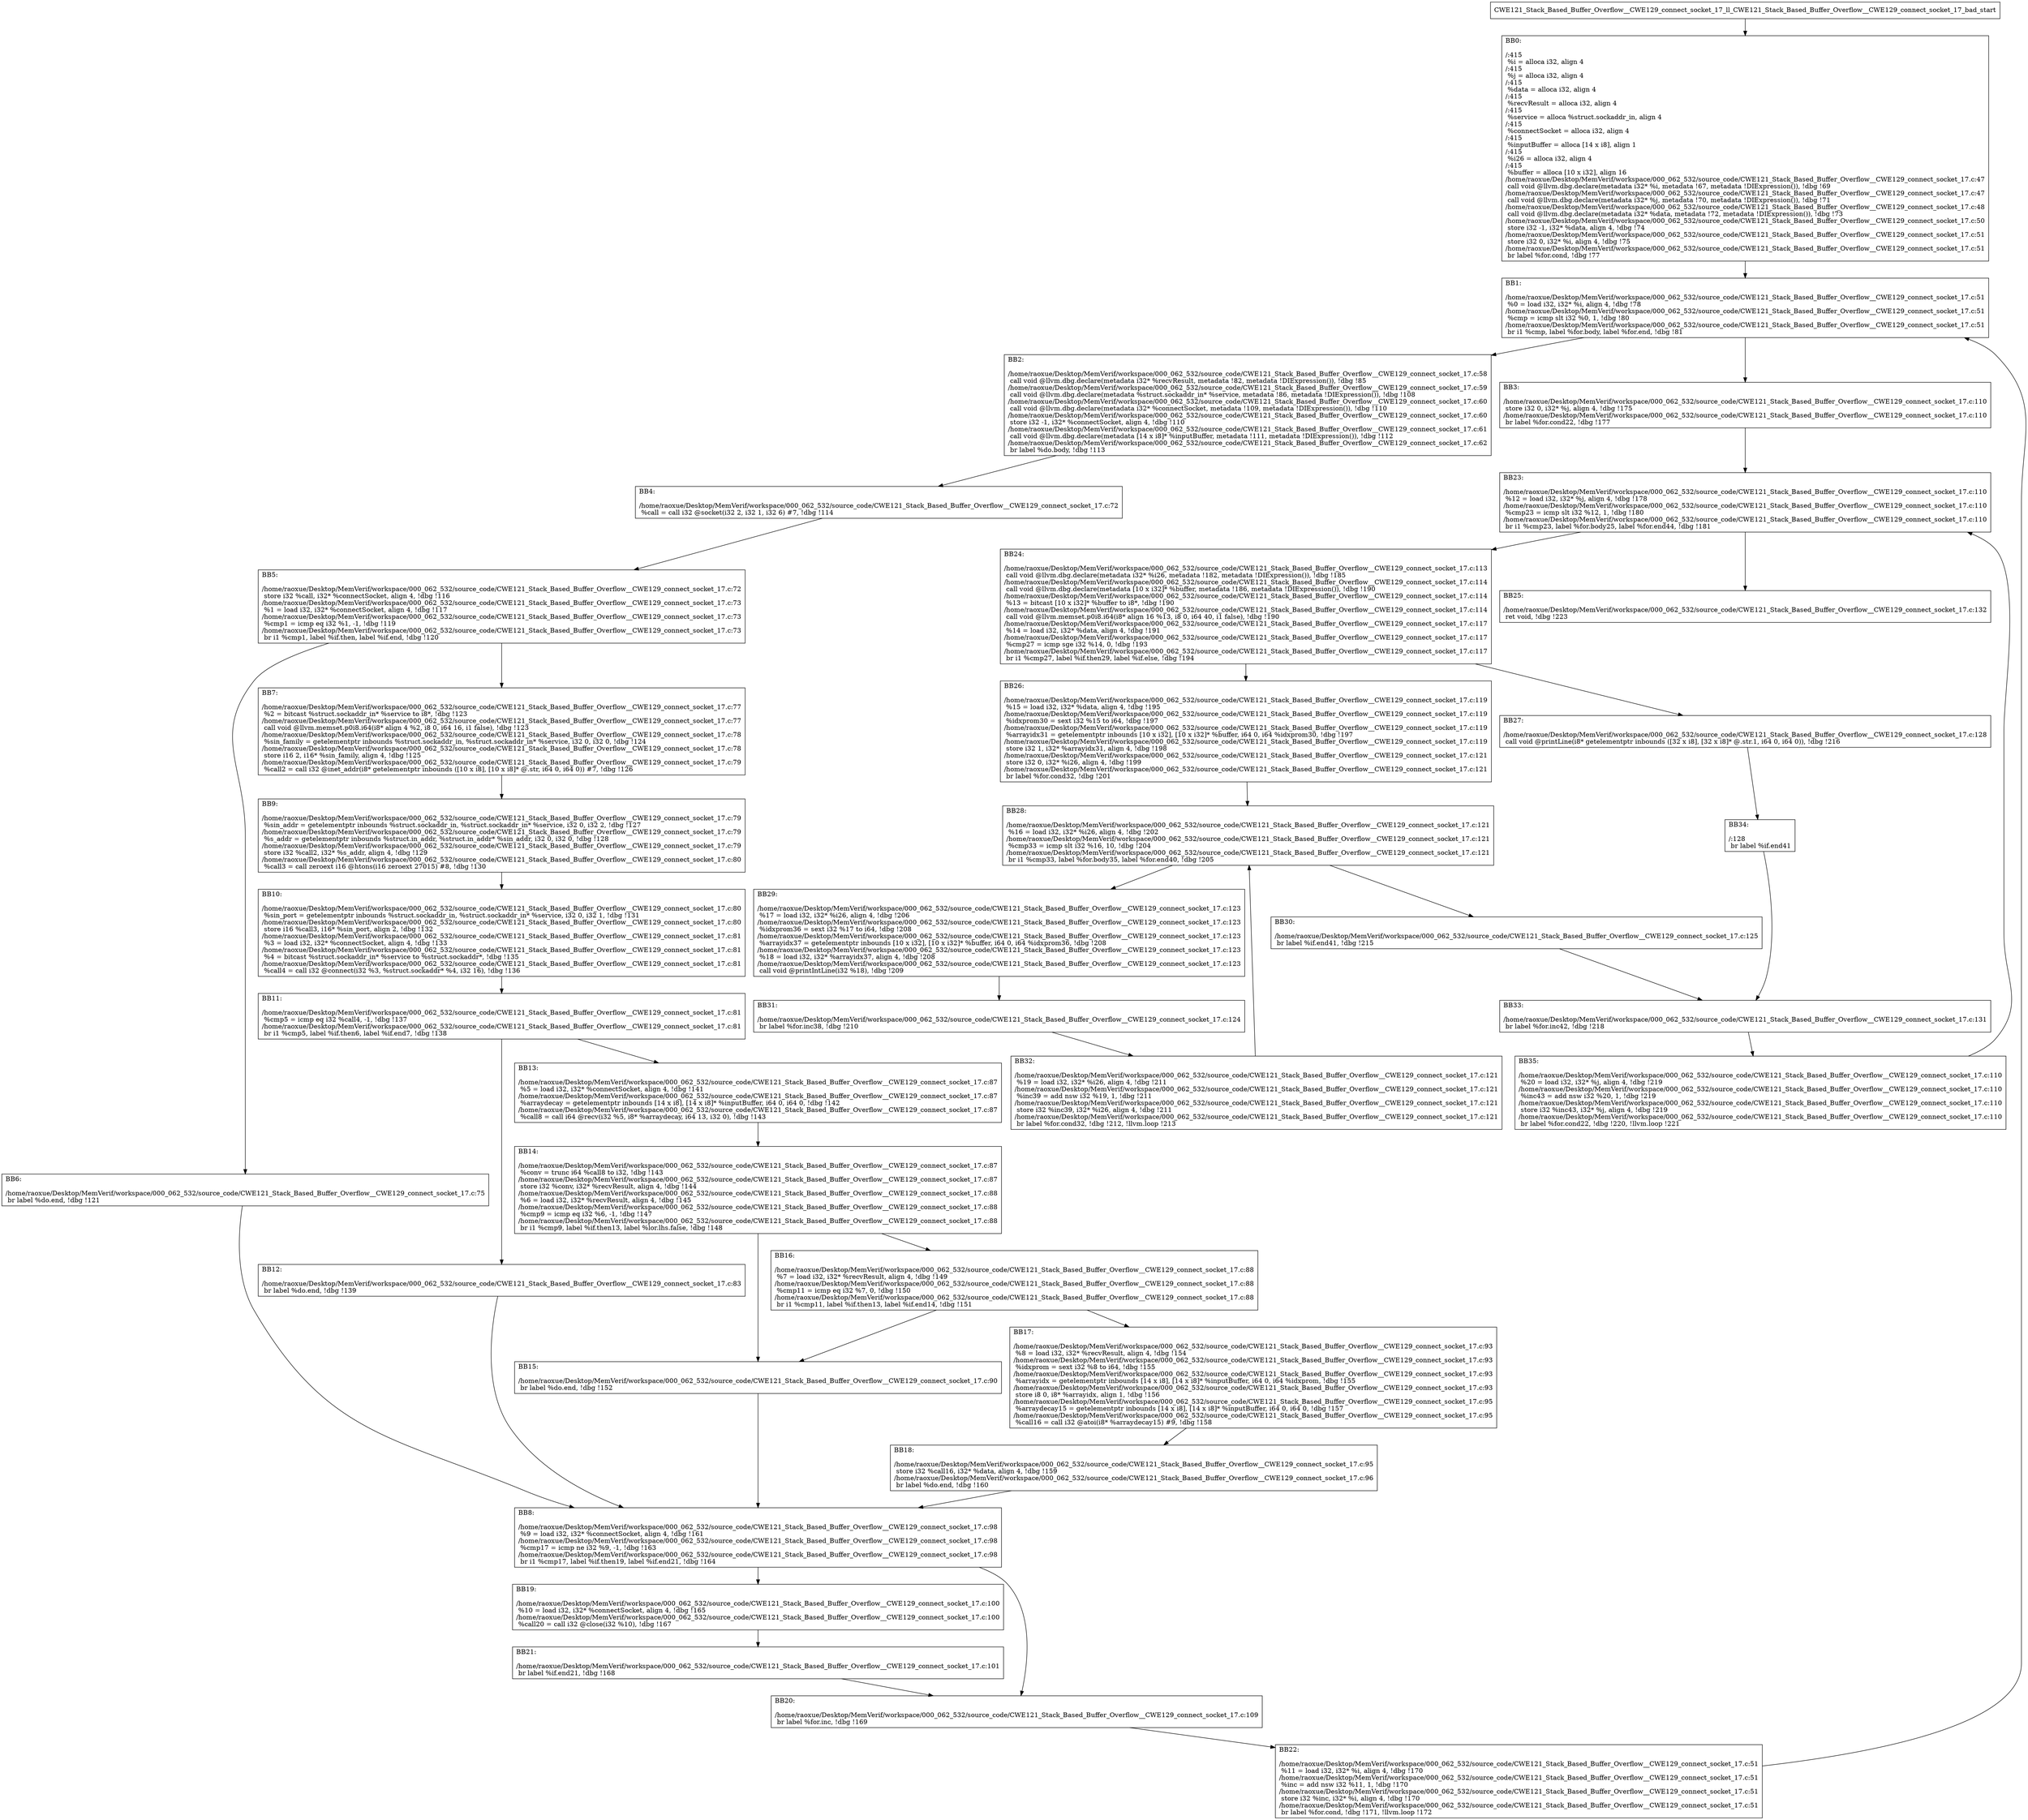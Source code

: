 digraph "CFG for'CWE121_Stack_Based_Buffer_Overflow__CWE129_connect_socket_17_ll_CWE121_Stack_Based_Buffer_Overflow__CWE129_connect_socket_17_bad' function" {
	BBCWE121_Stack_Based_Buffer_Overflow__CWE129_connect_socket_17_ll_CWE121_Stack_Based_Buffer_Overflow__CWE129_connect_socket_17_bad_start[shape=record,label="{CWE121_Stack_Based_Buffer_Overflow__CWE129_connect_socket_17_ll_CWE121_Stack_Based_Buffer_Overflow__CWE129_connect_socket_17_bad_start}"];
	BBCWE121_Stack_Based_Buffer_Overflow__CWE129_connect_socket_17_ll_CWE121_Stack_Based_Buffer_Overflow__CWE129_connect_socket_17_bad_start-> CWE121_Stack_Based_Buffer_Overflow__CWE129_connect_socket_17_ll_CWE121_Stack_Based_Buffer_Overflow__CWE129_connect_socket_17_badBB0;
	CWE121_Stack_Based_Buffer_Overflow__CWE129_connect_socket_17_ll_CWE121_Stack_Based_Buffer_Overflow__CWE129_connect_socket_17_badBB0 [shape=record, label="{BB0:\l\l/:415\l
  %i = alloca i32, align 4\l
/:415\l
  %j = alloca i32, align 4\l
/:415\l
  %data = alloca i32, align 4\l
/:415\l
  %recvResult = alloca i32, align 4\l
/:415\l
  %service = alloca %struct.sockaddr_in, align 4\l
/:415\l
  %connectSocket = alloca i32, align 4\l
/:415\l
  %inputBuffer = alloca [14 x i8], align 1\l
/:415\l
  %i26 = alloca i32, align 4\l
/:415\l
  %buffer = alloca [10 x i32], align 16\l
/home/raoxue/Desktop/MemVerif/workspace/000_062_532/source_code/CWE121_Stack_Based_Buffer_Overflow__CWE129_connect_socket_17.c:47\l
  call void @llvm.dbg.declare(metadata i32* %i, metadata !67, metadata !DIExpression()), !dbg !69\l
/home/raoxue/Desktop/MemVerif/workspace/000_062_532/source_code/CWE121_Stack_Based_Buffer_Overflow__CWE129_connect_socket_17.c:47\l
  call void @llvm.dbg.declare(metadata i32* %j, metadata !70, metadata !DIExpression()), !dbg !71\l
/home/raoxue/Desktop/MemVerif/workspace/000_062_532/source_code/CWE121_Stack_Based_Buffer_Overflow__CWE129_connect_socket_17.c:48\l
  call void @llvm.dbg.declare(metadata i32* %data, metadata !72, metadata !DIExpression()), !dbg !73\l
/home/raoxue/Desktop/MemVerif/workspace/000_062_532/source_code/CWE121_Stack_Based_Buffer_Overflow__CWE129_connect_socket_17.c:50\l
  store i32 -1, i32* %data, align 4, !dbg !74\l
/home/raoxue/Desktop/MemVerif/workspace/000_062_532/source_code/CWE121_Stack_Based_Buffer_Overflow__CWE129_connect_socket_17.c:51\l
  store i32 0, i32* %i, align 4, !dbg !75\l
/home/raoxue/Desktop/MemVerif/workspace/000_062_532/source_code/CWE121_Stack_Based_Buffer_Overflow__CWE129_connect_socket_17.c:51\l
  br label %for.cond, !dbg !77\l
}"];
	CWE121_Stack_Based_Buffer_Overflow__CWE129_connect_socket_17_ll_CWE121_Stack_Based_Buffer_Overflow__CWE129_connect_socket_17_badBB0-> CWE121_Stack_Based_Buffer_Overflow__CWE129_connect_socket_17_ll_CWE121_Stack_Based_Buffer_Overflow__CWE129_connect_socket_17_badBB1;
	CWE121_Stack_Based_Buffer_Overflow__CWE129_connect_socket_17_ll_CWE121_Stack_Based_Buffer_Overflow__CWE129_connect_socket_17_badBB1 [shape=record, label="{BB1:\l\l/home/raoxue/Desktop/MemVerif/workspace/000_062_532/source_code/CWE121_Stack_Based_Buffer_Overflow__CWE129_connect_socket_17.c:51\l
  %0 = load i32, i32* %i, align 4, !dbg !78\l
/home/raoxue/Desktop/MemVerif/workspace/000_062_532/source_code/CWE121_Stack_Based_Buffer_Overflow__CWE129_connect_socket_17.c:51\l
  %cmp = icmp slt i32 %0, 1, !dbg !80\l
/home/raoxue/Desktop/MemVerif/workspace/000_062_532/source_code/CWE121_Stack_Based_Buffer_Overflow__CWE129_connect_socket_17.c:51\l
  br i1 %cmp, label %for.body, label %for.end, !dbg !81\l
}"];
	CWE121_Stack_Based_Buffer_Overflow__CWE129_connect_socket_17_ll_CWE121_Stack_Based_Buffer_Overflow__CWE129_connect_socket_17_badBB1-> CWE121_Stack_Based_Buffer_Overflow__CWE129_connect_socket_17_ll_CWE121_Stack_Based_Buffer_Overflow__CWE129_connect_socket_17_badBB2;
	CWE121_Stack_Based_Buffer_Overflow__CWE129_connect_socket_17_ll_CWE121_Stack_Based_Buffer_Overflow__CWE129_connect_socket_17_badBB1-> CWE121_Stack_Based_Buffer_Overflow__CWE129_connect_socket_17_ll_CWE121_Stack_Based_Buffer_Overflow__CWE129_connect_socket_17_badBB3;
	CWE121_Stack_Based_Buffer_Overflow__CWE129_connect_socket_17_ll_CWE121_Stack_Based_Buffer_Overflow__CWE129_connect_socket_17_badBB2 [shape=record, label="{BB2:\l\l/home/raoxue/Desktop/MemVerif/workspace/000_062_532/source_code/CWE121_Stack_Based_Buffer_Overflow__CWE129_connect_socket_17.c:58\l
  call void @llvm.dbg.declare(metadata i32* %recvResult, metadata !82, metadata !DIExpression()), !dbg !85\l
/home/raoxue/Desktop/MemVerif/workspace/000_062_532/source_code/CWE121_Stack_Based_Buffer_Overflow__CWE129_connect_socket_17.c:59\l
  call void @llvm.dbg.declare(metadata %struct.sockaddr_in* %service, metadata !86, metadata !DIExpression()), !dbg !108\l
/home/raoxue/Desktop/MemVerif/workspace/000_062_532/source_code/CWE121_Stack_Based_Buffer_Overflow__CWE129_connect_socket_17.c:60\l
  call void @llvm.dbg.declare(metadata i32* %connectSocket, metadata !109, metadata !DIExpression()), !dbg !110\l
/home/raoxue/Desktop/MemVerif/workspace/000_062_532/source_code/CWE121_Stack_Based_Buffer_Overflow__CWE129_connect_socket_17.c:60\l
  store i32 -1, i32* %connectSocket, align 4, !dbg !110\l
/home/raoxue/Desktop/MemVerif/workspace/000_062_532/source_code/CWE121_Stack_Based_Buffer_Overflow__CWE129_connect_socket_17.c:61\l
  call void @llvm.dbg.declare(metadata [14 x i8]* %inputBuffer, metadata !111, metadata !DIExpression()), !dbg !112\l
/home/raoxue/Desktop/MemVerif/workspace/000_062_532/source_code/CWE121_Stack_Based_Buffer_Overflow__CWE129_connect_socket_17.c:62\l
  br label %do.body, !dbg !113\l
}"];
	CWE121_Stack_Based_Buffer_Overflow__CWE129_connect_socket_17_ll_CWE121_Stack_Based_Buffer_Overflow__CWE129_connect_socket_17_badBB2-> CWE121_Stack_Based_Buffer_Overflow__CWE129_connect_socket_17_ll_CWE121_Stack_Based_Buffer_Overflow__CWE129_connect_socket_17_badBB4;
	CWE121_Stack_Based_Buffer_Overflow__CWE129_connect_socket_17_ll_CWE121_Stack_Based_Buffer_Overflow__CWE129_connect_socket_17_badBB4 [shape=record, label="{BB4:\l\l/home/raoxue/Desktop/MemVerif/workspace/000_062_532/source_code/CWE121_Stack_Based_Buffer_Overflow__CWE129_connect_socket_17.c:72\l
  %call = call i32 @socket(i32 2, i32 1, i32 6) #7, !dbg !114\l
}"];
	CWE121_Stack_Based_Buffer_Overflow__CWE129_connect_socket_17_ll_CWE121_Stack_Based_Buffer_Overflow__CWE129_connect_socket_17_badBB4-> CWE121_Stack_Based_Buffer_Overflow__CWE129_connect_socket_17_ll_CWE121_Stack_Based_Buffer_Overflow__CWE129_connect_socket_17_badBB5;
	CWE121_Stack_Based_Buffer_Overflow__CWE129_connect_socket_17_ll_CWE121_Stack_Based_Buffer_Overflow__CWE129_connect_socket_17_badBB5 [shape=record, label="{BB5:\l\l/home/raoxue/Desktop/MemVerif/workspace/000_062_532/source_code/CWE121_Stack_Based_Buffer_Overflow__CWE129_connect_socket_17.c:72\l
  store i32 %call, i32* %connectSocket, align 4, !dbg !116\l
/home/raoxue/Desktop/MemVerif/workspace/000_062_532/source_code/CWE121_Stack_Based_Buffer_Overflow__CWE129_connect_socket_17.c:73\l
  %1 = load i32, i32* %connectSocket, align 4, !dbg !117\l
/home/raoxue/Desktop/MemVerif/workspace/000_062_532/source_code/CWE121_Stack_Based_Buffer_Overflow__CWE129_connect_socket_17.c:73\l
  %cmp1 = icmp eq i32 %1, -1, !dbg !119\l
/home/raoxue/Desktop/MemVerif/workspace/000_062_532/source_code/CWE121_Stack_Based_Buffer_Overflow__CWE129_connect_socket_17.c:73\l
  br i1 %cmp1, label %if.then, label %if.end, !dbg !120\l
}"];
	CWE121_Stack_Based_Buffer_Overflow__CWE129_connect_socket_17_ll_CWE121_Stack_Based_Buffer_Overflow__CWE129_connect_socket_17_badBB5-> CWE121_Stack_Based_Buffer_Overflow__CWE129_connect_socket_17_ll_CWE121_Stack_Based_Buffer_Overflow__CWE129_connect_socket_17_badBB6;
	CWE121_Stack_Based_Buffer_Overflow__CWE129_connect_socket_17_ll_CWE121_Stack_Based_Buffer_Overflow__CWE129_connect_socket_17_badBB5-> CWE121_Stack_Based_Buffer_Overflow__CWE129_connect_socket_17_ll_CWE121_Stack_Based_Buffer_Overflow__CWE129_connect_socket_17_badBB7;
	CWE121_Stack_Based_Buffer_Overflow__CWE129_connect_socket_17_ll_CWE121_Stack_Based_Buffer_Overflow__CWE129_connect_socket_17_badBB6 [shape=record, label="{BB6:\l\l/home/raoxue/Desktop/MemVerif/workspace/000_062_532/source_code/CWE121_Stack_Based_Buffer_Overflow__CWE129_connect_socket_17.c:75\l
  br label %do.end, !dbg !121\l
}"];
	CWE121_Stack_Based_Buffer_Overflow__CWE129_connect_socket_17_ll_CWE121_Stack_Based_Buffer_Overflow__CWE129_connect_socket_17_badBB6-> CWE121_Stack_Based_Buffer_Overflow__CWE129_connect_socket_17_ll_CWE121_Stack_Based_Buffer_Overflow__CWE129_connect_socket_17_badBB8;
	CWE121_Stack_Based_Buffer_Overflow__CWE129_connect_socket_17_ll_CWE121_Stack_Based_Buffer_Overflow__CWE129_connect_socket_17_badBB7 [shape=record, label="{BB7:\l\l/home/raoxue/Desktop/MemVerif/workspace/000_062_532/source_code/CWE121_Stack_Based_Buffer_Overflow__CWE129_connect_socket_17.c:77\l
  %2 = bitcast %struct.sockaddr_in* %service to i8*, !dbg !123\l
/home/raoxue/Desktop/MemVerif/workspace/000_062_532/source_code/CWE121_Stack_Based_Buffer_Overflow__CWE129_connect_socket_17.c:77\l
  call void @llvm.memset.p0i8.i64(i8* align 4 %2, i8 0, i64 16, i1 false), !dbg !123\l
/home/raoxue/Desktop/MemVerif/workspace/000_062_532/source_code/CWE121_Stack_Based_Buffer_Overflow__CWE129_connect_socket_17.c:78\l
  %sin_family = getelementptr inbounds %struct.sockaddr_in, %struct.sockaddr_in* %service, i32 0, i32 0, !dbg !124\l
/home/raoxue/Desktop/MemVerif/workspace/000_062_532/source_code/CWE121_Stack_Based_Buffer_Overflow__CWE129_connect_socket_17.c:78\l
  store i16 2, i16* %sin_family, align 4, !dbg !125\l
/home/raoxue/Desktop/MemVerif/workspace/000_062_532/source_code/CWE121_Stack_Based_Buffer_Overflow__CWE129_connect_socket_17.c:79\l
  %call2 = call i32 @inet_addr(i8* getelementptr inbounds ([10 x i8], [10 x i8]* @.str, i64 0, i64 0)) #7, !dbg !126\l
}"];
	CWE121_Stack_Based_Buffer_Overflow__CWE129_connect_socket_17_ll_CWE121_Stack_Based_Buffer_Overflow__CWE129_connect_socket_17_badBB7-> CWE121_Stack_Based_Buffer_Overflow__CWE129_connect_socket_17_ll_CWE121_Stack_Based_Buffer_Overflow__CWE129_connect_socket_17_badBB9;
	CWE121_Stack_Based_Buffer_Overflow__CWE129_connect_socket_17_ll_CWE121_Stack_Based_Buffer_Overflow__CWE129_connect_socket_17_badBB9 [shape=record, label="{BB9:\l\l/home/raoxue/Desktop/MemVerif/workspace/000_062_532/source_code/CWE121_Stack_Based_Buffer_Overflow__CWE129_connect_socket_17.c:79\l
  %sin_addr = getelementptr inbounds %struct.sockaddr_in, %struct.sockaddr_in* %service, i32 0, i32 2, !dbg !127\l
/home/raoxue/Desktop/MemVerif/workspace/000_062_532/source_code/CWE121_Stack_Based_Buffer_Overflow__CWE129_connect_socket_17.c:79\l
  %s_addr = getelementptr inbounds %struct.in_addr, %struct.in_addr* %sin_addr, i32 0, i32 0, !dbg !128\l
/home/raoxue/Desktop/MemVerif/workspace/000_062_532/source_code/CWE121_Stack_Based_Buffer_Overflow__CWE129_connect_socket_17.c:79\l
  store i32 %call2, i32* %s_addr, align 4, !dbg !129\l
/home/raoxue/Desktop/MemVerif/workspace/000_062_532/source_code/CWE121_Stack_Based_Buffer_Overflow__CWE129_connect_socket_17.c:80\l
  %call3 = call zeroext i16 @htons(i16 zeroext 27015) #8, !dbg !130\l
}"];
	CWE121_Stack_Based_Buffer_Overflow__CWE129_connect_socket_17_ll_CWE121_Stack_Based_Buffer_Overflow__CWE129_connect_socket_17_badBB9-> CWE121_Stack_Based_Buffer_Overflow__CWE129_connect_socket_17_ll_CWE121_Stack_Based_Buffer_Overflow__CWE129_connect_socket_17_badBB10;
	CWE121_Stack_Based_Buffer_Overflow__CWE129_connect_socket_17_ll_CWE121_Stack_Based_Buffer_Overflow__CWE129_connect_socket_17_badBB10 [shape=record, label="{BB10:\l\l/home/raoxue/Desktop/MemVerif/workspace/000_062_532/source_code/CWE121_Stack_Based_Buffer_Overflow__CWE129_connect_socket_17.c:80\l
  %sin_port = getelementptr inbounds %struct.sockaddr_in, %struct.sockaddr_in* %service, i32 0, i32 1, !dbg !131\l
/home/raoxue/Desktop/MemVerif/workspace/000_062_532/source_code/CWE121_Stack_Based_Buffer_Overflow__CWE129_connect_socket_17.c:80\l
  store i16 %call3, i16* %sin_port, align 2, !dbg !132\l
/home/raoxue/Desktop/MemVerif/workspace/000_062_532/source_code/CWE121_Stack_Based_Buffer_Overflow__CWE129_connect_socket_17.c:81\l
  %3 = load i32, i32* %connectSocket, align 4, !dbg !133\l
/home/raoxue/Desktop/MemVerif/workspace/000_062_532/source_code/CWE121_Stack_Based_Buffer_Overflow__CWE129_connect_socket_17.c:81\l
  %4 = bitcast %struct.sockaddr_in* %service to %struct.sockaddr*, !dbg !135\l
/home/raoxue/Desktop/MemVerif/workspace/000_062_532/source_code/CWE121_Stack_Based_Buffer_Overflow__CWE129_connect_socket_17.c:81\l
  %call4 = call i32 @connect(i32 %3, %struct.sockaddr* %4, i32 16), !dbg !136\l
}"];
	CWE121_Stack_Based_Buffer_Overflow__CWE129_connect_socket_17_ll_CWE121_Stack_Based_Buffer_Overflow__CWE129_connect_socket_17_badBB10-> CWE121_Stack_Based_Buffer_Overflow__CWE129_connect_socket_17_ll_CWE121_Stack_Based_Buffer_Overflow__CWE129_connect_socket_17_badBB11;
	CWE121_Stack_Based_Buffer_Overflow__CWE129_connect_socket_17_ll_CWE121_Stack_Based_Buffer_Overflow__CWE129_connect_socket_17_badBB11 [shape=record, label="{BB11:\l\l/home/raoxue/Desktop/MemVerif/workspace/000_062_532/source_code/CWE121_Stack_Based_Buffer_Overflow__CWE129_connect_socket_17.c:81\l
  %cmp5 = icmp eq i32 %call4, -1, !dbg !137\l
/home/raoxue/Desktop/MemVerif/workspace/000_062_532/source_code/CWE121_Stack_Based_Buffer_Overflow__CWE129_connect_socket_17.c:81\l
  br i1 %cmp5, label %if.then6, label %if.end7, !dbg !138\l
}"];
	CWE121_Stack_Based_Buffer_Overflow__CWE129_connect_socket_17_ll_CWE121_Stack_Based_Buffer_Overflow__CWE129_connect_socket_17_badBB11-> CWE121_Stack_Based_Buffer_Overflow__CWE129_connect_socket_17_ll_CWE121_Stack_Based_Buffer_Overflow__CWE129_connect_socket_17_badBB12;
	CWE121_Stack_Based_Buffer_Overflow__CWE129_connect_socket_17_ll_CWE121_Stack_Based_Buffer_Overflow__CWE129_connect_socket_17_badBB11-> CWE121_Stack_Based_Buffer_Overflow__CWE129_connect_socket_17_ll_CWE121_Stack_Based_Buffer_Overflow__CWE129_connect_socket_17_badBB13;
	CWE121_Stack_Based_Buffer_Overflow__CWE129_connect_socket_17_ll_CWE121_Stack_Based_Buffer_Overflow__CWE129_connect_socket_17_badBB12 [shape=record, label="{BB12:\l\l/home/raoxue/Desktop/MemVerif/workspace/000_062_532/source_code/CWE121_Stack_Based_Buffer_Overflow__CWE129_connect_socket_17.c:83\l
  br label %do.end, !dbg !139\l
}"];
	CWE121_Stack_Based_Buffer_Overflow__CWE129_connect_socket_17_ll_CWE121_Stack_Based_Buffer_Overflow__CWE129_connect_socket_17_badBB12-> CWE121_Stack_Based_Buffer_Overflow__CWE129_connect_socket_17_ll_CWE121_Stack_Based_Buffer_Overflow__CWE129_connect_socket_17_badBB8;
	CWE121_Stack_Based_Buffer_Overflow__CWE129_connect_socket_17_ll_CWE121_Stack_Based_Buffer_Overflow__CWE129_connect_socket_17_badBB13 [shape=record, label="{BB13:\l\l/home/raoxue/Desktop/MemVerif/workspace/000_062_532/source_code/CWE121_Stack_Based_Buffer_Overflow__CWE129_connect_socket_17.c:87\l
  %5 = load i32, i32* %connectSocket, align 4, !dbg !141\l
/home/raoxue/Desktop/MemVerif/workspace/000_062_532/source_code/CWE121_Stack_Based_Buffer_Overflow__CWE129_connect_socket_17.c:87\l
  %arraydecay = getelementptr inbounds [14 x i8], [14 x i8]* %inputBuffer, i64 0, i64 0, !dbg !142\l
/home/raoxue/Desktop/MemVerif/workspace/000_062_532/source_code/CWE121_Stack_Based_Buffer_Overflow__CWE129_connect_socket_17.c:87\l
  %call8 = call i64 @recv(i32 %5, i8* %arraydecay, i64 13, i32 0), !dbg !143\l
}"];
	CWE121_Stack_Based_Buffer_Overflow__CWE129_connect_socket_17_ll_CWE121_Stack_Based_Buffer_Overflow__CWE129_connect_socket_17_badBB13-> CWE121_Stack_Based_Buffer_Overflow__CWE129_connect_socket_17_ll_CWE121_Stack_Based_Buffer_Overflow__CWE129_connect_socket_17_badBB14;
	CWE121_Stack_Based_Buffer_Overflow__CWE129_connect_socket_17_ll_CWE121_Stack_Based_Buffer_Overflow__CWE129_connect_socket_17_badBB14 [shape=record, label="{BB14:\l\l/home/raoxue/Desktop/MemVerif/workspace/000_062_532/source_code/CWE121_Stack_Based_Buffer_Overflow__CWE129_connect_socket_17.c:87\l
  %conv = trunc i64 %call8 to i32, !dbg !143\l
/home/raoxue/Desktop/MemVerif/workspace/000_062_532/source_code/CWE121_Stack_Based_Buffer_Overflow__CWE129_connect_socket_17.c:87\l
  store i32 %conv, i32* %recvResult, align 4, !dbg !144\l
/home/raoxue/Desktop/MemVerif/workspace/000_062_532/source_code/CWE121_Stack_Based_Buffer_Overflow__CWE129_connect_socket_17.c:88\l
  %6 = load i32, i32* %recvResult, align 4, !dbg !145\l
/home/raoxue/Desktop/MemVerif/workspace/000_062_532/source_code/CWE121_Stack_Based_Buffer_Overflow__CWE129_connect_socket_17.c:88\l
  %cmp9 = icmp eq i32 %6, -1, !dbg !147\l
/home/raoxue/Desktop/MemVerif/workspace/000_062_532/source_code/CWE121_Stack_Based_Buffer_Overflow__CWE129_connect_socket_17.c:88\l
  br i1 %cmp9, label %if.then13, label %lor.lhs.false, !dbg !148\l
}"];
	CWE121_Stack_Based_Buffer_Overflow__CWE129_connect_socket_17_ll_CWE121_Stack_Based_Buffer_Overflow__CWE129_connect_socket_17_badBB14-> CWE121_Stack_Based_Buffer_Overflow__CWE129_connect_socket_17_ll_CWE121_Stack_Based_Buffer_Overflow__CWE129_connect_socket_17_badBB15;
	CWE121_Stack_Based_Buffer_Overflow__CWE129_connect_socket_17_ll_CWE121_Stack_Based_Buffer_Overflow__CWE129_connect_socket_17_badBB14-> CWE121_Stack_Based_Buffer_Overflow__CWE129_connect_socket_17_ll_CWE121_Stack_Based_Buffer_Overflow__CWE129_connect_socket_17_badBB16;
	CWE121_Stack_Based_Buffer_Overflow__CWE129_connect_socket_17_ll_CWE121_Stack_Based_Buffer_Overflow__CWE129_connect_socket_17_badBB16 [shape=record, label="{BB16:\l\l/home/raoxue/Desktop/MemVerif/workspace/000_062_532/source_code/CWE121_Stack_Based_Buffer_Overflow__CWE129_connect_socket_17.c:88\l
  %7 = load i32, i32* %recvResult, align 4, !dbg !149\l
/home/raoxue/Desktop/MemVerif/workspace/000_062_532/source_code/CWE121_Stack_Based_Buffer_Overflow__CWE129_connect_socket_17.c:88\l
  %cmp11 = icmp eq i32 %7, 0, !dbg !150\l
/home/raoxue/Desktop/MemVerif/workspace/000_062_532/source_code/CWE121_Stack_Based_Buffer_Overflow__CWE129_connect_socket_17.c:88\l
  br i1 %cmp11, label %if.then13, label %if.end14, !dbg !151\l
}"];
	CWE121_Stack_Based_Buffer_Overflow__CWE129_connect_socket_17_ll_CWE121_Stack_Based_Buffer_Overflow__CWE129_connect_socket_17_badBB16-> CWE121_Stack_Based_Buffer_Overflow__CWE129_connect_socket_17_ll_CWE121_Stack_Based_Buffer_Overflow__CWE129_connect_socket_17_badBB15;
	CWE121_Stack_Based_Buffer_Overflow__CWE129_connect_socket_17_ll_CWE121_Stack_Based_Buffer_Overflow__CWE129_connect_socket_17_badBB16-> CWE121_Stack_Based_Buffer_Overflow__CWE129_connect_socket_17_ll_CWE121_Stack_Based_Buffer_Overflow__CWE129_connect_socket_17_badBB17;
	CWE121_Stack_Based_Buffer_Overflow__CWE129_connect_socket_17_ll_CWE121_Stack_Based_Buffer_Overflow__CWE129_connect_socket_17_badBB15 [shape=record, label="{BB15:\l\l/home/raoxue/Desktop/MemVerif/workspace/000_062_532/source_code/CWE121_Stack_Based_Buffer_Overflow__CWE129_connect_socket_17.c:90\l
  br label %do.end, !dbg !152\l
}"];
	CWE121_Stack_Based_Buffer_Overflow__CWE129_connect_socket_17_ll_CWE121_Stack_Based_Buffer_Overflow__CWE129_connect_socket_17_badBB15-> CWE121_Stack_Based_Buffer_Overflow__CWE129_connect_socket_17_ll_CWE121_Stack_Based_Buffer_Overflow__CWE129_connect_socket_17_badBB8;
	CWE121_Stack_Based_Buffer_Overflow__CWE129_connect_socket_17_ll_CWE121_Stack_Based_Buffer_Overflow__CWE129_connect_socket_17_badBB17 [shape=record, label="{BB17:\l\l/home/raoxue/Desktop/MemVerif/workspace/000_062_532/source_code/CWE121_Stack_Based_Buffer_Overflow__CWE129_connect_socket_17.c:93\l
  %8 = load i32, i32* %recvResult, align 4, !dbg !154\l
/home/raoxue/Desktop/MemVerif/workspace/000_062_532/source_code/CWE121_Stack_Based_Buffer_Overflow__CWE129_connect_socket_17.c:93\l
  %idxprom = sext i32 %8 to i64, !dbg !155\l
/home/raoxue/Desktop/MemVerif/workspace/000_062_532/source_code/CWE121_Stack_Based_Buffer_Overflow__CWE129_connect_socket_17.c:93\l
  %arrayidx = getelementptr inbounds [14 x i8], [14 x i8]* %inputBuffer, i64 0, i64 %idxprom, !dbg !155\l
/home/raoxue/Desktop/MemVerif/workspace/000_062_532/source_code/CWE121_Stack_Based_Buffer_Overflow__CWE129_connect_socket_17.c:93\l
  store i8 0, i8* %arrayidx, align 1, !dbg !156\l
/home/raoxue/Desktop/MemVerif/workspace/000_062_532/source_code/CWE121_Stack_Based_Buffer_Overflow__CWE129_connect_socket_17.c:95\l
  %arraydecay15 = getelementptr inbounds [14 x i8], [14 x i8]* %inputBuffer, i64 0, i64 0, !dbg !157\l
/home/raoxue/Desktop/MemVerif/workspace/000_062_532/source_code/CWE121_Stack_Based_Buffer_Overflow__CWE129_connect_socket_17.c:95\l
  %call16 = call i32 @atoi(i8* %arraydecay15) #9, !dbg !158\l
}"];
	CWE121_Stack_Based_Buffer_Overflow__CWE129_connect_socket_17_ll_CWE121_Stack_Based_Buffer_Overflow__CWE129_connect_socket_17_badBB17-> CWE121_Stack_Based_Buffer_Overflow__CWE129_connect_socket_17_ll_CWE121_Stack_Based_Buffer_Overflow__CWE129_connect_socket_17_badBB18;
	CWE121_Stack_Based_Buffer_Overflow__CWE129_connect_socket_17_ll_CWE121_Stack_Based_Buffer_Overflow__CWE129_connect_socket_17_badBB18 [shape=record, label="{BB18:\l\l/home/raoxue/Desktop/MemVerif/workspace/000_062_532/source_code/CWE121_Stack_Based_Buffer_Overflow__CWE129_connect_socket_17.c:95\l
  store i32 %call16, i32* %data, align 4, !dbg !159\l
/home/raoxue/Desktop/MemVerif/workspace/000_062_532/source_code/CWE121_Stack_Based_Buffer_Overflow__CWE129_connect_socket_17.c:96\l
  br label %do.end, !dbg !160\l
}"];
	CWE121_Stack_Based_Buffer_Overflow__CWE129_connect_socket_17_ll_CWE121_Stack_Based_Buffer_Overflow__CWE129_connect_socket_17_badBB18-> CWE121_Stack_Based_Buffer_Overflow__CWE129_connect_socket_17_ll_CWE121_Stack_Based_Buffer_Overflow__CWE129_connect_socket_17_badBB8;
	CWE121_Stack_Based_Buffer_Overflow__CWE129_connect_socket_17_ll_CWE121_Stack_Based_Buffer_Overflow__CWE129_connect_socket_17_badBB8 [shape=record, label="{BB8:\l\l/home/raoxue/Desktop/MemVerif/workspace/000_062_532/source_code/CWE121_Stack_Based_Buffer_Overflow__CWE129_connect_socket_17.c:98\l
  %9 = load i32, i32* %connectSocket, align 4, !dbg !161\l
/home/raoxue/Desktop/MemVerif/workspace/000_062_532/source_code/CWE121_Stack_Based_Buffer_Overflow__CWE129_connect_socket_17.c:98\l
  %cmp17 = icmp ne i32 %9, -1, !dbg !163\l
/home/raoxue/Desktop/MemVerif/workspace/000_062_532/source_code/CWE121_Stack_Based_Buffer_Overflow__CWE129_connect_socket_17.c:98\l
  br i1 %cmp17, label %if.then19, label %if.end21, !dbg !164\l
}"];
	CWE121_Stack_Based_Buffer_Overflow__CWE129_connect_socket_17_ll_CWE121_Stack_Based_Buffer_Overflow__CWE129_connect_socket_17_badBB8-> CWE121_Stack_Based_Buffer_Overflow__CWE129_connect_socket_17_ll_CWE121_Stack_Based_Buffer_Overflow__CWE129_connect_socket_17_badBB19;
	CWE121_Stack_Based_Buffer_Overflow__CWE129_connect_socket_17_ll_CWE121_Stack_Based_Buffer_Overflow__CWE129_connect_socket_17_badBB8-> CWE121_Stack_Based_Buffer_Overflow__CWE129_connect_socket_17_ll_CWE121_Stack_Based_Buffer_Overflow__CWE129_connect_socket_17_badBB20;
	CWE121_Stack_Based_Buffer_Overflow__CWE129_connect_socket_17_ll_CWE121_Stack_Based_Buffer_Overflow__CWE129_connect_socket_17_badBB19 [shape=record, label="{BB19:\l\l/home/raoxue/Desktop/MemVerif/workspace/000_062_532/source_code/CWE121_Stack_Based_Buffer_Overflow__CWE129_connect_socket_17.c:100\l
  %10 = load i32, i32* %connectSocket, align 4, !dbg !165\l
/home/raoxue/Desktop/MemVerif/workspace/000_062_532/source_code/CWE121_Stack_Based_Buffer_Overflow__CWE129_connect_socket_17.c:100\l
  %call20 = call i32 @close(i32 %10), !dbg !167\l
}"];
	CWE121_Stack_Based_Buffer_Overflow__CWE129_connect_socket_17_ll_CWE121_Stack_Based_Buffer_Overflow__CWE129_connect_socket_17_badBB19-> CWE121_Stack_Based_Buffer_Overflow__CWE129_connect_socket_17_ll_CWE121_Stack_Based_Buffer_Overflow__CWE129_connect_socket_17_badBB21;
	CWE121_Stack_Based_Buffer_Overflow__CWE129_connect_socket_17_ll_CWE121_Stack_Based_Buffer_Overflow__CWE129_connect_socket_17_badBB21 [shape=record, label="{BB21:\l\l/home/raoxue/Desktop/MemVerif/workspace/000_062_532/source_code/CWE121_Stack_Based_Buffer_Overflow__CWE129_connect_socket_17.c:101\l
  br label %if.end21, !dbg !168\l
}"];
	CWE121_Stack_Based_Buffer_Overflow__CWE129_connect_socket_17_ll_CWE121_Stack_Based_Buffer_Overflow__CWE129_connect_socket_17_badBB21-> CWE121_Stack_Based_Buffer_Overflow__CWE129_connect_socket_17_ll_CWE121_Stack_Based_Buffer_Overflow__CWE129_connect_socket_17_badBB20;
	CWE121_Stack_Based_Buffer_Overflow__CWE129_connect_socket_17_ll_CWE121_Stack_Based_Buffer_Overflow__CWE129_connect_socket_17_badBB20 [shape=record, label="{BB20:\l\l/home/raoxue/Desktop/MemVerif/workspace/000_062_532/source_code/CWE121_Stack_Based_Buffer_Overflow__CWE129_connect_socket_17.c:109\l
  br label %for.inc, !dbg !169\l
}"];
	CWE121_Stack_Based_Buffer_Overflow__CWE129_connect_socket_17_ll_CWE121_Stack_Based_Buffer_Overflow__CWE129_connect_socket_17_badBB20-> CWE121_Stack_Based_Buffer_Overflow__CWE129_connect_socket_17_ll_CWE121_Stack_Based_Buffer_Overflow__CWE129_connect_socket_17_badBB22;
	CWE121_Stack_Based_Buffer_Overflow__CWE129_connect_socket_17_ll_CWE121_Stack_Based_Buffer_Overflow__CWE129_connect_socket_17_badBB22 [shape=record, label="{BB22:\l\l/home/raoxue/Desktop/MemVerif/workspace/000_062_532/source_code/CWE121_Stack_Based_Buffer_Overflow__CWE129_connect_socket_17.c:51\l
  %11 = load i32, i32* %i, align 4, !dbg !170\l
/home/raoxue/Desktop/MemVerif/workspace/000_062_532/source_code/CWE121_Stack_Based_Buffer_Overflow__CWE129_connect_socket_17.c:51\l
  %inc = add nsw i32 %11, 1, !dbg !170\l
/home/raoxue/Desktop/MemVerif/workspace/000_062_532/source_code/CWE121_Stack_Based_Buffer_Overflow__CWE129_connect_socket_17.c:51\l
  store i32 %inc, i32* %i, align 4, !dbg !170\l
/home/raoxue/Desktop/MemVerif/workspace/000_062_532/source_code/CWE121_Stack_Based_Buffer_Overflow__CWE129_connect_socket_17.c:51\l
  br label %for.cond, !dbg !171, !llvm.loop !172\l
}"];
	CWE121_Stack_Based_Buffer_Overflow__CWE129_connect_socket_17_ll_CWE121_Stack_Based_Buffer_Overflow__CWE129_connect_socket_17_badBB22-> CWE121_Stack_Based_Buffer_Overflow__CWE129_connect_socket_17_ll_CWE121_Stack_Based_Buffer_Overflow__CWE129_connect_socket_17_badBB1;
	CWE121_Stack_Based_Buffer_Overflow__CWE129_connect_socket_17_ll_CWE121_Stack_Based_Buffer_Overflow__CWE129_connect_socket_17_badBB3 [shape=record, label="{BB3:\l\l/home/raoxue/Desktop/MemVerif/workspace/000_062_532/source_code/CWE121_Stack_Based_Buffer_Overflow__CWE129_connect_socket_17.c:110\l
  store i32 0, i32* %j, align 4, !dbg !175\l
/home/raoxue/Desktop/MemVerif/workspace/000_062_532/source_code/CWE121_Stack_Based_Buffer_Overflow__CWE129_connect_socket_17.c:110\l
  br label %for.cond22, !dbg !177\l
}"];
	CWE121_Stack_Based_Buffer_Overflow__CWE129_connect_socket_17_ll_CWE121_Stack_Based_Buffer_Overflow__CWE129_connect_socket_17_badBB3-> CWE121_Stack_Based_Buffer_Overflow__CWE129_connect_socket_17_ll_CWE121_Stack_Based_Buffer_Overflow__CWE129_connect_socket_17_badBB23;
	CWE121_Stack_Based_Buffer_Overflow__CWE129_connect_socket_17_ll_CWE121_Stack_Based_Buffer_Overflow__CWE129_connect_socket_17_badBB23 [shape=record, label="{BB23:\l\l/home/raoxue/Desktop/MemVerif/workspace/000_062_532/source_code/CWE121_Stack_Based_Buffer_Overflow__CWE129_connect_socket_17.c:110\l
  %12 = load i32, i32* %j, align 4, !dbg !178\l
/home/raoxue/Desktop/MemVerif/workspace/000_062_532/source_code/CWE121_Stack_Based_Buffer_Overflow__CWE129_connect_socket_17.c:110\l
  %cmp23 = icmp slt i32 %12, 1, !dbg !180\l
/home/raoxue/Desktop/MemVerif/workspace/000_062_532/source_code/CWE121_Stack_Based_Buffer_Overflow__CWE129_connect_socket_17.c:110\l
  br i1 %cmp23, label %for.body25, label %for.end44, !dbg !181\l
}"];
	CWE121_Stack_Based_Buffer_Overflow__CWE129_connect_socket_17_ll_CWE121_Stack_Based_Buffer_Overflow__CWE129_connect_socket_17_badBB23-> CWE121_Stack_Based_Buffer_Overflow__CWE129_connect_socket_17_ll_CWE121_Stack_Based_Buffer_Overflow__CWE129_connect_socket_17_badBB24;
	CWE121_Stack_Based_Buffer_Overflow__CWE129_connect_socket_17_ll_CWE121_Stack_Based_Buffer_Overflow__CWE129_connect_socket_17_badBB23-> CWE121_Stack_Based_Buffer_Overflow__CWE129_connect_socket_17_ll_CWE121_Stack_Based_Buffer_Overflow__CWE129_connect_socket_17_badBB25;
	CWE121_Stack_Based_Buffer_Overflow__CWE129_connect_socket_17_ll_CWE121_Stack_Based_Buffer_Overflow__CWE129_connect_socket_17_badBB24 [shape=record, label="{BB24:\l\l/home/raoxue/Desktop/MemVerif/workspace/000_062_532/source_code/CWE121_Stack_Based_Buffer_Overflow__CWE129_connect_socket_17.c:113\l
  call void @llvm.dbg.declare(metadata i32* %i26, metadata !182, metadata !DIExpression()), !dbg !185\l
/home/raoxue/Desktop/MemVerif/workspace/000_062_532/source_code/CWE121_Stack_Based_Buffer_Overflow__CWE129_connect_socket_17.c:114\l
  call void @llvm.dbg.declare(metadata [10 x i32]* %buffer, metadata !186, metadata !DIExpression()), !dbg !190\l
/home/raoxue/Desktop/MemVerif/workspace/000_062_532/source_code/CWE121_Stack_Based_Buffer_Overflow__CWE129_connect_socket_17.c:114\l
  %13 = bitcast [10 x i32]* %buffer to i8*, !dbg !190\l
/home/raoxue/Desktop/MemVerif/workspace/000_062_532/source_code/CWE121_Stack_Based_Buffer_Overflow__CWE129_connect_socket_17.c:114\l
  call void @llvm.memset.p0i8.i64(i8* align 16 %13, i8 0, i64 40, i1 false), !dbg !190\l
/home/raoxue/Desktop/MemVerif/workspace/000_062_532/source_code/CWE121_Stack_Based_Buffer_Overflow__CWE129_connect_socket_17.c:117\l
  %14 = load i32, i32* %data, align 4, !dbg !191\l
/home/raoxue/Desktop/MemVerif/workspace/000_062_532/source_code/CWE121_Stack_Based_Buffer_Overflow__CWE129_connect_socket_17.c:117\l
  %cmp27 = icmp sge i32 %14, 0, !dbg !193\l
/home/raoxue/Desktop/MemVerif/workspace/000_062_532/source_code/CWE121_Stack_Based_Buffer_Overflow__CWE129_connect_socket_17.c:117\l
  br i1 %cmp27, label %if.then29, label %if.else, !dbg !194\l
}"];
	CWE121_Stack_Based_Buffer_Overflow__CWE129_connect_socket_17_ll_CWE121_Stack_Based_Buffer_Overflow__CWE129_connect_socket_17_badBB24-> CWE121_Stack_Based_Buffer_Overflow__CWE129_connect_socket_17_ll_CWE121_Stack_Based_Buffer_Overflow__CWE129_connect_socket_17_badBB26;
	CWE121_Stack_Based_Buffer_Overflow__CWE129_connect_socket_17_ll_CWE121_Stack_Based_Buffer_Overflow__CWE129_connect_socket_17_badBB24-> CWE121_Stack_Based_Buffer_Overflow__CWE129_connect_socket_17_ll_CWE121_Stack_Based_Buffer_Overflow__CWE129_connect_socket_17_badBB27;
	CWE121_Stack_Based_Buffer_Overflow__CWE129_connect_socket_17_ll_CWE121_Stack_Based_Buffer_Overflow__CWE129_connect_socket_17_badBB26 [shape=record, label="{BB26:\l\l/home/raoxue/Desktop/MemVerif/workspace/000_062_532/source_code/CWE121_Stack_Based_Buffer_Overflow__CWE129_connect_socket_17.c:119\l
  %15 = load i32, i32* %data, align 4, !dbg !195\l
/home/raoxue/Desktop/MemVerif/workspace/000_062_532/source_code/CWE121_Stack_Based_Buffer_Overflow__CWE129_connect_socket_17.c:119\l
  %idxprom30 = sext i32 %15 to i64, !dbg !197\l
/home/raoxue/Desktop/MemVerif/workspace/000_062_532/source_code/CWE121_Stack_Based_Buffer_Overflow__CWE129_connect_socket_17.c:119\l
  %arrayidx31 = getelementptr inbounds [10 x i32], [10 x i32]* %buffer, i64 0, i64 %idxprom30, !dbg !197\l
/home/raoxue/Desktop/MemVerif/workspace/000_062_532/source_code/CWE121_Stack_Based_Buffer_Overflow__CWE129_connect_socket_17.c:119\l
  store i32 1, i32* %arrayidx31, align 4, !dbg !198\l
/home/raoxue/Desktop/MemVerif/workspace/000_062_532/source_code/CWE121_Stack_Based_Buffer_Overflow__CWE129_connect_socket_17.c:121\l
  store i32 0, i32* %i26, align 4, !dbg !199\l
/home/raoxue/Desktop/MemVerif/workspace/000_062_532/source_code/CWE121_Stack_Based_Buffer_Overflow__CWE129_connect_socket_17.c:121\l
  br label %for.cond32, !dbg !201\l
}"];
	CWE121_Stack_Based_Buffer_Overflow__CWE129_connect_socket_17_ll_CWE121_Stack_Based_Buffer_Overflow__CWE129_connect_socket_17_badBB26-> CWE121_Stack_Based_Buffer_Overflow__CWE129_connect_socket_17_ll_CWE121_Stack_Based_Buffer_Overflow__CWE129_connect_socket_17_badBB28;
	CWE121_Stack_Based_Buffer_Overflow__CWE129_connect_socket_17_ll_CWE121_Stack_Based_Buffer_Overflow__CWE129_connect_socket_17_badBB28 [shape=record, label="{BB28:\l\l/home/raoxue/Desktop/MemVerif/workspace/000_062_532/source_code/CWE121_Stack_Based_Buffer_Overflow__CWE129_connect_socket_17.c:121\l
  %16 = load i32, i32* %i26, align 4, !dbg !202\l
/home/raoxue/Desktop/MemVerif/workspace/000_062_532/source_code/CWE121_Stack_Based_Buffer_Overflow__CWE129_connect_socket_17.c:121\l
  %cmp33 = icmp slt i32 %16, 10, !dbg !204\l
/home/raoxue/Desktop/MemVerif/workspace/000_062_532/source_code/CWE121_Stack_Based_Buffer_Overflow__CWE129_connect_socket_17.c:121\l
  br i1 %cmp33, label %for.body35, label %for.end40, !dbg !205\l
}"];
	CWE121_Stack_Based_Buffer_Overflow__CWE129_connect_socket_17_ll_CWE121_Stack_Based_Buffer_Overflow__CWE129_connect_socket_17_badBB28-> CWE121_Stack_Based_Buffer_Overflow__CWE129_connect_socket_17_ll_CWE121_Stack_Based_Buffer_Overflow__CWE129_connect_socket_17_badBB29;
	CWE121_Stack_Based_Buffer_Overflow__CWE129_connect_socket_17_ll_CWE121_Stack_Based_Buffer_Overflow__CWE129_connect_socket_17_badBB28-> CWE121_Stack_Based_Buffer_Overflow__CWE129_connect_socket_17_ll_CWE121_Stack_Based_Buffer_Overflow__CWE129_connect_socket_17_badBB30;
	CWE121_Stack_Based_Buffer_Overflow__CWE129_connect_socket_17_ll_CWE121_Stack_Based_Buffer_Overflow__CWE129_connect_socket_17_badBB29 [shape=record, label="{BB29:\l\l/home/raoxue/Desktop/MemVerif/workspace/000_062_532/source_code/CWE121_Stack_Based_Buffer_Overflow__CWE129_connect_socket_17.c:123\l
  %17 = load i32, i32* %i26, align 4, !dbg !206\l
/home/raoxue/Desktop/MemVerif/workspace/000_062_532/source_code/CWE121_Stack_Based_Buffer_Overflow__CWE129_connect_socket_17.c:123\l
  %idxprom36 = sext i32 %17 to i64, !dbg !208\l
/home/raoxue/Desktop/MemVerif/workspace/000_062_532/source_code/CWE121_Stack_Based_Buffer_Overflow__CWE129_connect_socket_17.c:123\l
  %arrayidx37 = getelementptr inbounds [10 x i32], [10 x i32]* %buffer, i64 0, i64 %idxprom36, !dbg !208\l
/home/raoxue/Desktop/MemVerif/workspace/000_062_532/source_code/CWE121_Stack_Based_Buffer_Overflow__CWE129_connect_socket_17.c:123\l
  %18 = load i32, i32* %arrayidx37, align 4, !dbg !208\l
/home/raoxue/Desktop/MemVerif/workspace/000_062_532/source_code/CWE121_Stack_Based_Buffer_Overflow__CWE129_connect_socket_17.c:123\l
  call void @printIntLine(i32 %18), !dbg !209\l
}"];
	CWE121_Stack_Based_Buffer_Overflow__CWE129_connect_socket_17_ll_CWE121_Stack_Based_Buffer_Overflow__CWE129_connect_socket_17_badBB29-> CWE121_Stack_Based_Buffer_Overflow__CWE129_connect_socket_17_ll_CWE121_Stack_Based_Buffer_Overflow__CWE129_connect_socket_17_badBB31;
	CWE121_Stack_Based_Buffer_Overflow__CWE129_connect_socket_17_ll_CWE121_Stack_Based_Buffer_Overflow__CWE129_connect_socket_17_badBB31 [shape=record, label="{BB31:\l\l/home/raoxue/Desktop/MemVerif/workspace/000_062_532/source_code/CWE121_Stack_Based_Buffer_Overflow__CWE129_connect_socket_17.c:124\l
  br label %for.inc38, !dbg !210\l
}"];
	CWE121_Stack_Based_Buffer_Overflow__CWE129_connect_socket_17_ll_CWE121_Stack_Based_Buffer_Overflow__CWE129_connect_socket_17_badBB31-> CWE121_Stack_Based_Buffer_Overflow__CWE129_connect_socket_17_ll_CWE121_Stack_Based_Buffer_Overflow__CWE129_connect_socket_17_badBB32;
	CWE121_Stack_Based_Buffer_Overflow__CWE129_connect_socket_17_ll_CWE121_Stack_Based_Buffer_Overflow__CWE129_connect_socket_17_badBB32 [shape=record, label="{BB32:\l\l/home/raoxue/Desktop/MemVerif/workspace/000_062_532/source_code/CWE121_Stack_Based_Buffer_Overflow__CWE129_connect_socket_17.c:121\l
  %19 = load i32, i32* %i26, align 4, !dbg !211\l
/home/raoxue/Desktop/MemVerif/workspace/000_062_532/source_code/CWE121_Stack_Based_Buffer_Overflow__CWE129_connect_socket_17.c:121\l
  %inc39 = add nsw i32 %19, 1, !dbg !211\l
/home/raoxue/Desktop/MemVerif/workspace/000_062_532/source_code/CWE121_Stack_Based_Buffer_Overflow__CWE129_connect_socket_17.c:121\l
  store i32 %inc39, i32* %i26, align 4, !dbg !211\l
/home/raoxue/Desktop/MemVerif/workspace/000_062_532/source_code/CWE121_Stack_Based_Buffer_Overflow__CWE129_connect_socket_17.c:121\l
  br label %for.cond32, !dbg !212, !llvm.loop !213\l
}"];
	CWE121_Stack_Based_Buffer_Overflow__CWE129_connect_socket_17_ll_CWE121_Stack_Based_Buffer_Overflow__CWE129_connect_socket_17_badBB32-> CWE121_Stack_Based_Buffer_Overflow__CWE129_connect_socket_17_ll_CWE121_Stack_Based_Buffer_Overflow__CWE129_connect_socket_17_badBB28;
	CWE121_Stack_Based_Buffer_Overflow__CWE129_connect_socket_17_ll_CWE121_Stack_Based_Buffer_Overflow__CWE129_connect_socket_17_badBB30 [shape=record, label="{BB30:\l\l/home/raoxue/Desktop/MemVerif/workspace/000_062_532/source_code/CWE121_Stack_Based_Buffer_Overflow__CWE129_connect_socket_17.c:125\l
  br label %if.end41, !dbg !215\l
}"];
	CWE121_Stack_Based_Buffer_Overflow__CWE129_connect_socket_17_ll_CWE121_Stack_Based_Buffer_Overflow__CWE129_connect_socket_17_badBB30-> CWE121_Stack_Based_Buffer_Overflow__CWE129_connect_socket_17_ll_CWE121_Stack_Based_Buffer_Overflow__CWE129_connect_socket_17_badBB33;
	CWE121_Stack_Based_Buffer_Overflow__CWE129_connect_socket_17_ll_CWE121_Stack_Based_Buffer_Overflow__CWE129_connect_socket_17_badBB27 [shape=record, label="{BB27:\l\l/home/raoxue/Desktop/MemVerif/workspace/000_062_532/source_code/CWE121_Stack_Based_Buffer_Overflow__CWE129_connect_socket_17.c:128\l
  call void @printLine(i8* getelementptr inbounds ([32 x i8], [32 x i8]* @.str.1, i64 0, i64 0)), !dbg !216\l
}"];
	CWE121_Stack_Based_Buffer_Overflow__CWE129_connect_socket_17_ll_CWE121_Stack_Based_Buffer_Overflow__CWE129_connect_socket_17_badBB27-> CWE121_Stack_Based_Buffer_Overflow__CWE129_connect_socket_17_ll_CWE121_Stack_Based_Buffer_Overflow__CWE129_connect_socket_17_badBB34;
	CWE121_Stack_Based_Buffer_Overflow__CWE129_connect_socket_17_ll_CWE121_Stack_Based_Buffer_Overflow__CWE129_connect_socket_17_badBB34 [shape=record, label="{BB34:\l\l/:128\l
  br label %if.end41\l
}"];
	CWE121_Stack_Based_Buffer_Overflow__CWE129_connect_socket_17_ll_CWE121_Stack_Based_Buffer_Overflow__CWE129_connect_socket_17_badBB34-> CWE121_Stack_Based_Buffer_Overflow__CWE129_connect_socket_17_ll_CWE121_Stack_Based_Buffer_Overflow__CWE129_connect_socket_17_badBB33;
	CWE121_Stack_Based_Buffer_Overflow__CWE129_connect_socket_17_ll_CWE121_Stack_Based_Buffer_Overflow__CWE129_connect_socket_17_badBB33 [shape=record, label="{BB33:\l\l/home/raoxue/Desktop/MemVerif/workspace/000_062_532/source_code/CWE121_Stack_Based_Buffer_Overflow__CWE129_connect_socket_17.c:131\l
  br label %for.inc42, !dbg !218\l
}"];
	CWE121_Stack_Based_Buffer_Overflow__CWE129_connect_socket_17_ll_CWE121_Stack_Based_Buffer_Overflow__CWE129_connect_socket_17_badBB33-> CWE121_Stack_Based_Buffer_Overflow__CWE129_connect_socket_17_ll_CWE121_Stack_Based_Buffer_Overflow__CWE129_connect_socket_17_badBB35;
	CWE121_Stack_Based_Buffer_Overflow__CWE129_connect_socket_17_ll_CWE121_Stack_Based_Buffer_Overflow__CWE129_connect_socket_17_badBB35 [shape=record, label="{BB35:\l\l/home/raoxue/Desktop/MemVerif/workspace/000_062_532/source_code/CWE121_Stack_Based_Buffer_Overflow__CWE129_connect_socket_17.c:110\l
  %20 = load i32, i32* %j, align 4, !dbg !219\l
/home/raoxue/Desktop/MemVerif/workspace/000_062_532/source_code/CWE121_Stack_Based_Buffer_Overflow__CWE129_connect_socket_17.c:110\l
  %inc43 = add nsw i32 %20, 1, !dbg !219\l
/home/raoxue/Desktop/MemVerif/workspace/000_062_532/source_code/CWE121_Stack_Based_Buffer_Overflow__CWE129_connect_socket_17.c:110\l
  store i32 %inc43, i32* %j, align 4, !dbg !219\l
/home/raoxue/Desktop/MemVerif/workspace/000_062_532/source_code/CWE121_Stack_Based_Buffer_Overflow__CWE129_connect_socket_17.c:110\l
  br label %for.cond22, !dbg !220, !llvm.loop !221\l
}"];
	CWE121_Stack_Based_Buffer_Overflow__CWE129_connect_socket_17_ll_CWE121_Stack_Based_Buffer_Overflow__CWE129_connect_socket_17_badBB35-> CWE121_Stack_Based_Buffer_Overflow__CWE129_connect_socket_17_ll_CWE121_Stack_Based_Buffer_Overflow__CWE129_connect_socket_17_badBB23;
	CWE121_Stack_Based_Buffer_Overflow__CWE129_connect_socket_17_ll_CWE121_Stack_Based_Buffer_Overflow__CWE129_connect_socket_17_badBB25 [shape=record, label="{BB25:\l\l/home/raoxue/Desktop/MemVerif/workspace/000_062_532/source_code/CWE121_Stack_Based_Buffer_Overflow__CWE129_connect_socket_17.c:132\l
  ret void, !dbg !223\l
}"];
}
